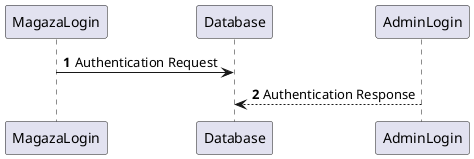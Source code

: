 @startuml
'https://plantuml.com/sequence-diagram

autonumber

MagazaLogin -> Database: Authentication Request
AdminLogin --> Database: Authentication Response


@enduml